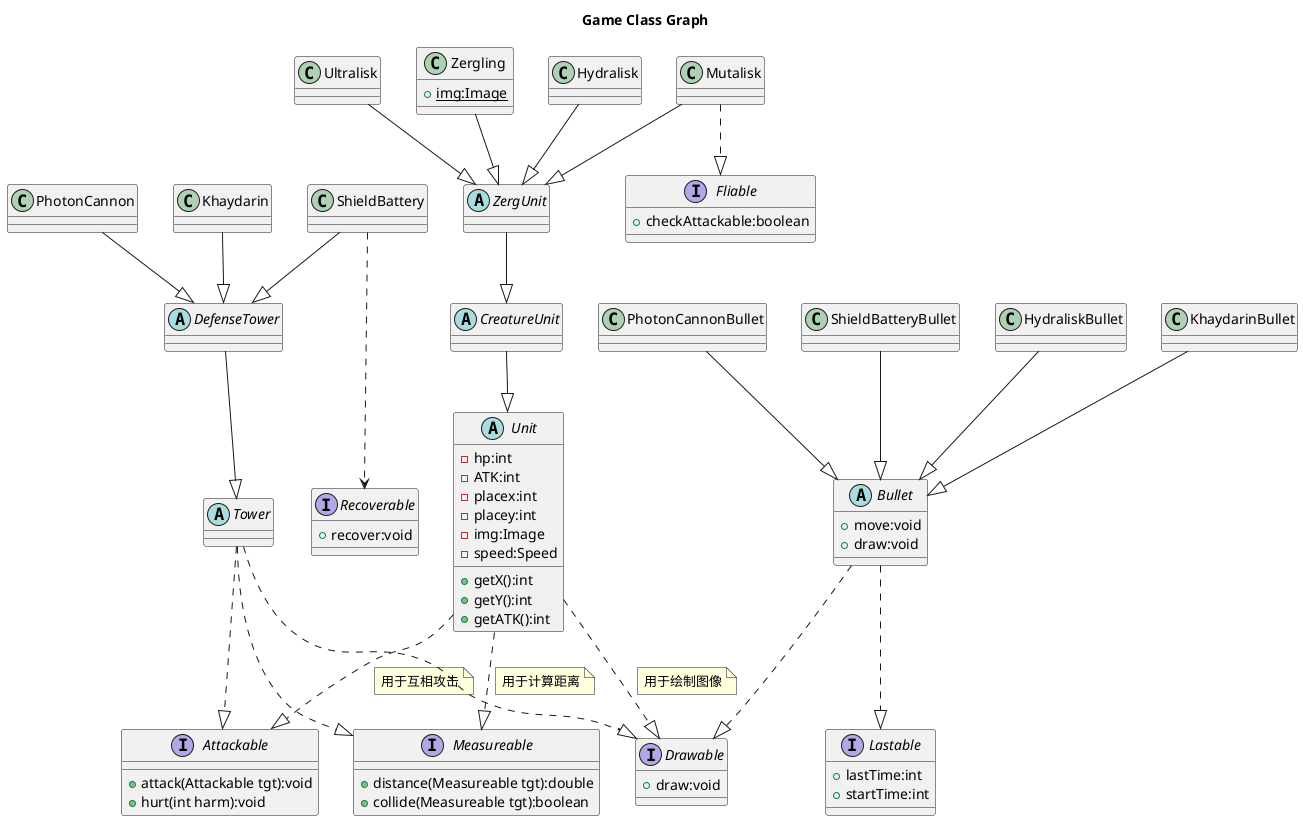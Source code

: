 
@startuml new
title Game Class Graph
interface Drawable
{
    + draw:void
}
interface Attackable
{
    + attack(Attackable tgt):void
    + hurt(int harm):void
}
interface Measureable
{
    + distance(Measureable tgt):double
    + collide(Measureable tgt):boolean
}
abstract class Unit
{
    - hp:int
    - ATK:int
    - placex:int
    - placey:int
    - img:Image
    - speed:Speed
    + getX():int
    + getY():int
    + getATK():int
}
Unit..|> Attackable
note on link:用于互相攻击
Unit..|>Measureable
note on link:用于计算距离
Unit..|>Drawable
note on link:用于绘制图像
abstract class CreatureUnit
CreatureUnit--|>Unit
abstract class ZergUnit
class Zergling{
    + {static}img:Image 
}
ZergUnit--|>CreatureUnit
Hydralisk--|>ZergUnit
Zergling--|>ZergUnit
Ultralisk--|>ZergUnit
Mutalisk--|>ZergUnit
interface Fliable
{
    + checkAttackable:boolean
}
Mutalisk..|>Fliable

interface Recoverable
{
    + recover:void
}
abstract class Tower
Tower..|>Attackable
Tower..|>Measureable
Tower..|>Drawable
abstract class DefenseTower
DefenseTower--|>Tower
Khaydarin--|>DefenseTower
PhotonCannon--|>DefenseTower
ShieldBattery--|>DefenseTower
ShieldBattery..->Recoverable

interface Lastable
{
    + lastTime:int 
    + startTime:int
}
abstract class Bullet
{
    + move:void
    + draw:void 
}
Bullet..|>Lastable
Bullet..|>Drawable
HydraliskBullet--|>Bullet
KhaydarinBullet--|>Bullet
PhotonCannonBullet--|>Bullet
ShieldBatteryBullet--|>Bullet
@enduml
